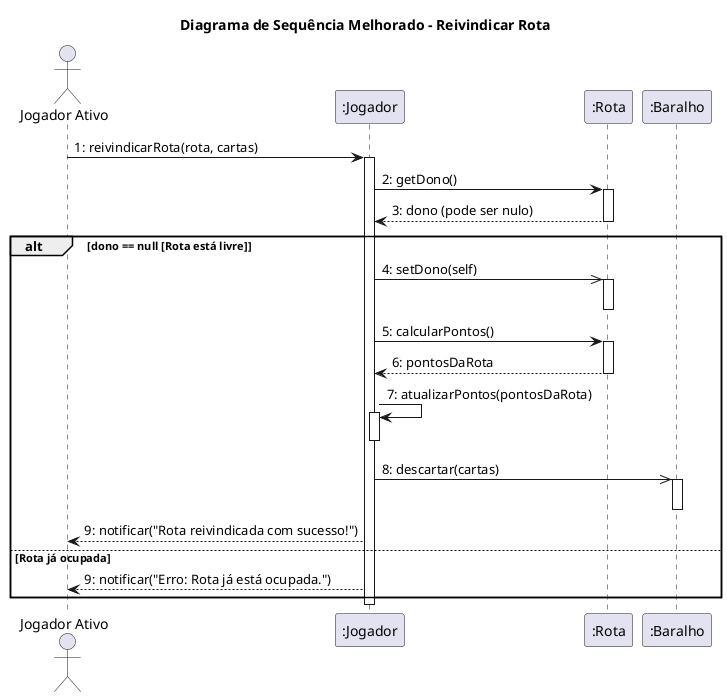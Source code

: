 @startuml
title Diagrama de Sequência Melhorado - Reivindicar Rota

actor "Jogador Ativo" as jogadorAtivo
participant ":Jogador" as jogador
participant ":Rota" as rota
participant ":Baralho" as baralho

jogadorAtivo -> jogador : 1: reivindicarRota(rota, cartas)
activate jogador

' O jogador primeiro verifica se a rota tem um dono
jogador -> rota : 2: getDono()
activate rota
rota --> jogador : 3: dono (pode ser nulo)
deactivate rota

alt dono == null [Rota está livre]

    ' Ação de definir o jogador atual como dono da rota
    jogador ->> rota : 4: setDono(self)
    activate rota
    deactivate rota

    ' O fluxo original continua...
    jogador -> rota : 5: calcularPontos()
    activate rota
    rota --> jogador : 6: pontosDaRota
    deactivate rota

    jogador -> jogador : 7: atualizarPontos(pontosDaRota)
    activate jogador
    deactivate jogador


    jogador ->> baralho : 8: descartar(cartas)
    activate baralho
    deactivate baralho

    jogador --> jogadorAtivo : 9: notificar("Rota reivindicada com sucesso!")

else Rota já ocupada

    ' Ação falha e o jogador é notificado
    jogador --> jogadorAtivo : 9: notificar("Erro: Rota já está ocupada.")

end

deactivate jogador

@enduml
